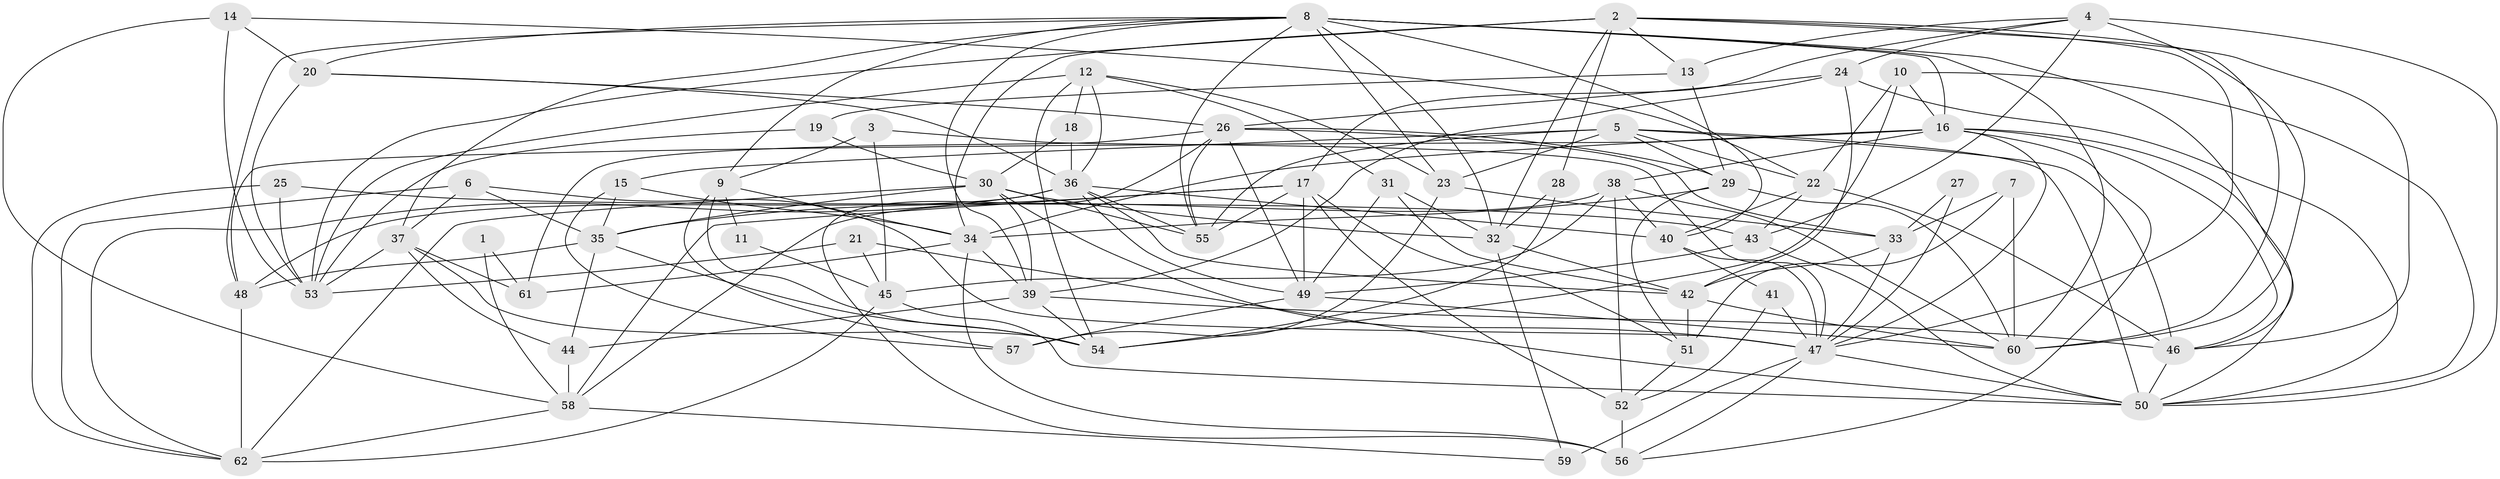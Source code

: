 // original degree distribution, {4: 0.2764227642276423, 3: 0.2764227642276423, 6: 0.07317073170731707, 2: 0.12195121951219512, 5: 0.2032520325203252, 7: 0.032520325203252036, 9: 0.008130081300813009, 8: 0.008130081300813009}
// Generated by graph-tools (version 1.1) at 2025/50/03/09/25 03:50:05]
// undirected, 62 vertices, 176 edges
graph export_dot {
graph [start="1"]
  node [color=gray90,style=filled];
  1;
  2;
  3;
  4;
  5;
  6;
  7;
  8;
  9;
  10;
  11;
  12;
  13;
  14;
  15;
  16;
  17;
  18;
  19;
  20;
  21;
  22;
  23;
  24;
  25;
  26;
  27;
  28;
  29;
  30;
  31;
  32;
  33;
  34;
  35;
  36;
  37;
  38;
  39;
  40;
  41;
  42;
  43;
  44;
  45;
  46;
  47;
  48;
  49;
  50;
  51;
  52;
  53;
  54;
  55;
  56;
  57;
  58;
  59;
  60;
  61;
  62;
  1 -- 58 [weight=1.0];
  1 -- 61 [weight=1.0];
  2 -- 13 [weight=1.0];
  2 -- 28 [weight=1.0];
  2 -- 32 [weight=1.0];
  2 -- 34 [weight=1.0];
  2 -- 46 [weight=1.0];
  2 -- 47 [weight=1.0];
  2 -- 53 [weight=1.0];
  2 -- 60 [weight=1.0];
  3 -- 9 [weight=1.0];
  3 -- 45 [weight=1.0];
  3 -- 47 [weight=1.0];
  4 -- 13 [weight=1.0];
  4 -- 17 [weight=1.0];
  4 -- 24 [weight=1.0];
  4 -- 43 [weight=1.0];
  4 -- 50 [weight=1.0];
  4 -- 60 [weight=1.0];
  5 -- 15 [weight=1.0];
  5 -- 22 [weight=1.0];
  5 -- 23 [weight=1.0];
  5 -- 29 [weight=1.0];
  5 -- 46 [weight=1.0];
  5 -- 50 [weight=1.0];
  5 -- 55 [weight=1.0];
  6 -- 35 [weight=1.0];
  6 -- 37 [weight=1.0];
  6 -- 47 [weight=1.0];
  6 -- 62 [weight=1.0];
  7 -- 33 [weight=1.0];
  7 -- 51 [weight=2.0];
  7 -- 60 [weight=1.0];
  8 -- 9 [weight=1.0];
  8 -- 16 [weight=1.0];
  8 -- 20 [weight=1.0];
  8 -- 23 [weight=1.0];
  8 -- 32 [weight=1.0];
  8 -- 37 [weight=1.0];
  8 -- 39 [weight=1.0];
  8 -- 40 [weight=1.0];
  8 -- 46 [weight=1.0];
  8 -- 48 [weight=1.0];
  8 -- 55 [weight=1.0];
  8 -- 60 [weight=1.0];
  9 -- 11 [weight=1.0];
  9 -- 34 [weight=1.0];
  9 -- 54 [weight=1.0];
  9 -- 57 [weight=1.0];
  10 -- 16 [weight=1.0];
  10 -- 22 [weight=1.0];
  10 -- 50 [weight=1.0];
  10 -- 54 [weight=1.0];
  11 -- 45 [weight=1.0];
  12 -- 18 [weight=1.0];
  12 -- 23 [weight=1.0];
  12 -- 31 [weight=1.0];
  12 -- 36 [weight=1.0];
  12 -- 53 [weight=1.0];
  12 -- 54 [weight=1.0];
  13 -- 19 [weight=1.0];
  13 -- 29 [weight=1.0];
  14 -- 20 [weight=1.0];
  14 -- 22 [weight=1.0];
  14 -- 53 [weight=1.0];
  14 -- 58 [weight=1.0];
  15 -- 34 [weight=1.0];
  15 -- 35 [weight=1.0];
  15 -- 57 [weight=1.0];
  16 -- 34 [weight=1.0];
  16 -- 38 [weight=1.0];
  16 -- 46 [weight=1.0];
  16 -- 47 [weight=1.0];
  16 -- 48 [weight=1.0];
  16 -- 50 [weight=1.0];
  16 -- 56 [weight=1.0];
  17 -- 35 [weight=1.0];
  17 -- 49 [weight=1.0];
  17 -- 51 [weight=1.0];
  17 -- 52 [weight=1.0];
  17 -- 55 [weight=1.0];
  17 -- 58 [weight=1.0];
  18 -- 30 [weight=1.0];
  18 -- 36 [weight=1.0];
  19 -- 30 [weight=1.0];
  19 -- 53 [weight=1.0];
  20 -- 26 [weight=1.0];
  20 -- 36 [weight=1.0];
  20 -- 53 [weight=1.0];
  21 -- 45 [weight=1.0];
  21 -- 50 [weight=1.0];
  21 -- 53 [weight=1.0];
  22 -- 40 [weight=1.0];
  22 -- 43 [weight=1.0];
  22 -- 46 [weight=1.0];
  23 -- 33 [weight=1.0];
  23 -- 57 [weight=1.0];
  24 -- 26 [weight=1.0];
  24 -- 39 [weight=1.0];
  24 -- 42 [weight=1.0];
  24 -- 50 [weight=1.0];
  25 -- 43 [weight=1.0];
  25 -- 53 [weight=1.0];
  25 -- 62 [weight=1.0];
  26 -- 29 [weight=1.0];
  26 -- 33 [weight=1.0];
  26 -- 49 [weight=1.0];
  26 -- 55 [weight=1.0];
  26 -- 56 [weight=1.0];
  26 -- 61 [weight=1.0];
  27 -- 33 [weight=1.0];
  27 -- 47 [weight=1.0];
  28 -- 32 [weight=1.0];
  28 -- 54 [weight=1.0];
  29 -- 34 [weight=1.0];
  29 -- 51 [weight=1.0];
  29 -- 60 [weight=1.0];
  30 -- 32 [weight=1.0];
  30 -- 35 [weight=1.0];
  30 -- 39 [weight=1.0];
  30 -- 47 [weight=1.0];
  30 -- 55 [weight=1.0];
  30 -- 62 [weight=1.0];
  31 -- 32 [weight=1.0];
  31 -- 42 [weight=1.0];
  31 -- 49 [weight=1.0];
  32 -- 42 [weight=1.0];
  32 -- 59 [weight=1.0];
  33 -- 42 [weight=1.0];
  33 -- 47 [weight=1.0];
  34 -- 39 [weight=1.0];
  34 -- 56 [weight=1.0];
  34 -- 61 [weight=2.0];
  35 -- 44 [weight=1.0];
  35 -- 48 [weight=1.0];
  35 -- 54 [weight=1.0];
  36 -- 40 [weight=1.0];
  36 -- 42 [weight=1.0];
  36 -- 48 [weight=1.0];
  36 -- 49 [weight=1.0];
  36 -- 55 [weight=1.0];
  36 -- 62 [weight=1.0];
  37 -- 44 [weight=1.0];
  37 -- 53 [weight=1.0];
  37 -- 54 [weight=1.0];
  37 -- 61 [weight=1.0];
  38 -- 40 [weight=1.0];
  38 -- 45 [weight=1.0];
  38 -- 52 [weight=1.0];
  38 -- 58 [weight=1.0];
  38 -- 60 [weight=1.0];
  39 -- 44 [weight=1.0];
  39 -- 46 [weight=1.0];
  39 -- 54 [weight=1.0];
  40 -- 41 [weight=1.0];
  40 -- 47 [weight=1.0];
  41 -- 47 [weight=1.0];
  41 -- 52 [weight=1.0];
  42 -- 51 [weight=2.0];
  42 -- 60 [weight=1.0];
  43 -- 49 [weight=1.0];
  43 -- 50 [weight=1.0];
  44 -- 58 [weight=1.0];
  45 -- 50 [weight=1.0];
  45 -- 62 [weight=1.0];
  46 -- 50 [weight=1.0];
  47 -- 50 [weight=1.0];
  47 -- 56 [weight=1.0];
  47 -- 59 [weight=2.0];
  48 -- 62 [weight=1.0];
  49 -- 57 [weight=1.0];
  49 -- 60 [weight=1.0];
  51 -- 52 [weight=1.0];
  52 -- 56 [weight=1.0];
  58 -- 59 [weight=1.0];
  58 -- 62 [weight=1.0];
}
